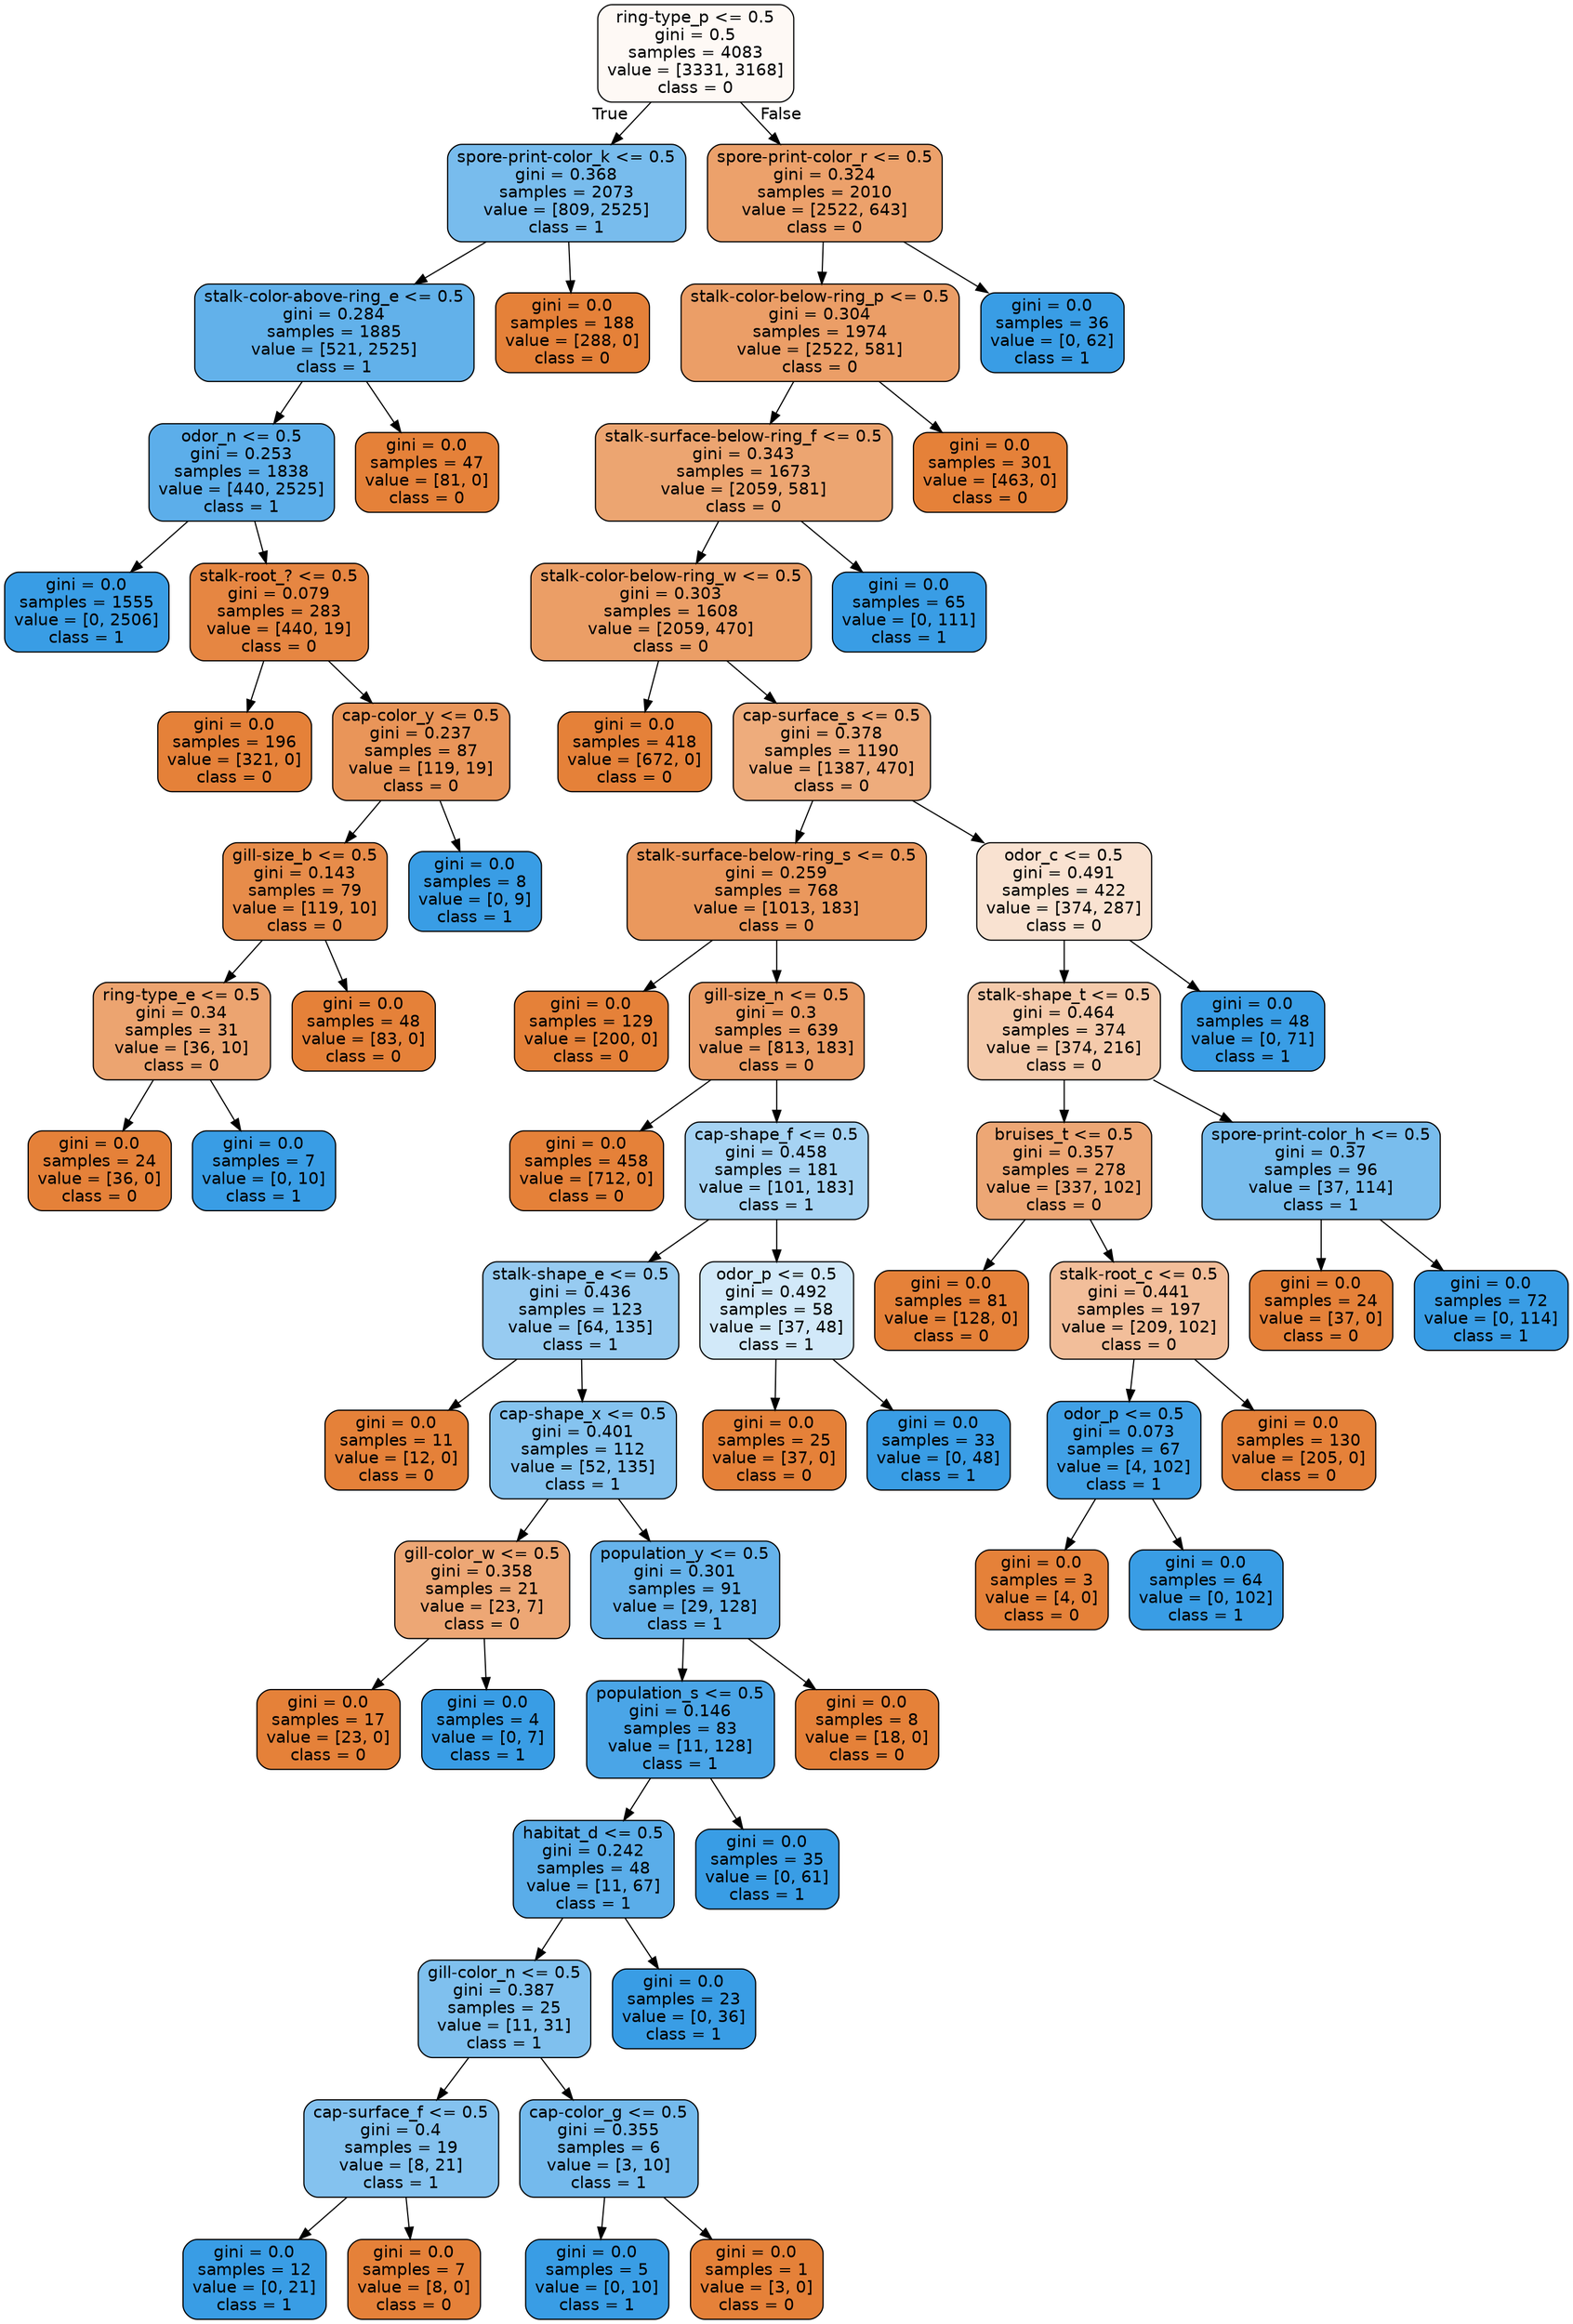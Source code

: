 digraph Tree {
node [shape=box, style="filled, rounded", color="black", fontname="helvetica"] ;
edge [fontname="helvetica"] ;
0 [label="ring-type_p <= 0.5\ngini = 0.5\nsamples = 4083\nvalue = [3331, 3168]\nclass = 0", fillcolor="#fef9f5"] ;
1 [label="spore-print-color_k <= 0.5\ngini = 0.368\nsamples = 2073\nvalue = [809, 2525]\nclass = 1", fillcolor="#78bced"] ;
0 -> 1 [labeldistance=2.5, labelangle=45, headlabel="True"] ;
2 [label="stalk-color-above-ring_e <= 0.5\ngini = 0.284\nsamples = 1885\nvalue = [521, 2525]\nclass = 1", fillcolor="#62b1ea"] ;
1 -> 2 ;
3 [label="odor_n <= 0.5\ngini = 0.253\nsamples = 1838\nvalue = [440, 2525]\nclass = 1", fillcolor="#5caeea"] ;
2 -> 3 ;
4 [label="gini = 0.0\nsamples = 1555\nvalue = [0, 2506]\nclass = 1", fillcolor="#399de5"] ;
3 -> 4 ;
5 [label="stalk-root_? <= 0.5\ngini = 0.079\nsamples = 283\nvalue = [440, 19]\nclass = 0", fillcolor="#e68642"] ;
3 -> 5 ;
6 [label="gini = 0.0\nsamples = 196\nvalue = [321, 0]\nclass = 0", fillcolor="#e58139"] ;
5 -> 6 ;
7 [label="cap-color_y <= 0.5\ngini = 0.237\nsamples = 87\nvalue = [119, 19]\nclass = 0", fillcolor="#e99559"] ;
5 -> 7 ;
8 [label="gill-size_b <= 0.5\ngini = 0.143\nsamples = 79\nvalue = [119, 10]\nclass = 0", fillcolor="#e78c4a"] ;
7 -> 8 ;
9 [label="ring-type_e <= 0.5\ngini = 0.34\nsamples = 31\nvalue = [36, 10]\nclass = 0", fillcolor="#eca470"] ;
8 -> 9 ;
10 [label="gini = 0.0\nsamples = 24\nvalue = [36, 0]\nclass = 0", fillcolor="#e58139"] ;
9 -> 10 ;
11 [label="gini = 0.0\nsamples = 7\nvalue = [0, 10]\nclass = 1", fillcolor="#399de5"] ;
9 -> 11 ;
12 [label="gini = 0.0\nsamples = 48\nvalue = [83, 0]\nclass = 0", fillcolor="#e58139"] ;
8 -> 12 ;
13 [label="gini = 0.0\nsamples = 8\nvalue = [0, 9]\nclass = 1", fillcolor="#399de5"] ;
7 -> 13 ;
14 [label="gini = 0.0\nsamples = 47\nvalue = [81, 0]\nclass = 0", fillcolor="#e58139"] ;
2 -> 14 ;
15 [label="gini = 0.0\nsamples = 188\nvalue = [288, 0]\nclass = 0", fillcolor="#e58139"] ;
1 -> 15 ;
16 [label="spore-print-color_r <= 0.5\ngini = 0.324\nsamples = 2010\nvalue = [2522, 643]\nclass = 0", fillcolor="#eca16b"] ;
0 -> 16 [labeldistance=2.5, labelangle=-45, headlabel="False"] ;
17 [label="stalk-color-below-ring_p <= 0.5\ngini = 0.304\nsamples = 1974\nvalue = [2522, 581]\nclass = 0", fillcolor="#eb9e67"] ;
16 -> 17 ;
18 [label="stalk-surface-below-ring_f <= 0.5\ngini = 0.343\nsamples = 1673\nvalue = [2059, 581]\nclass = 0", fillcolor="#eca571"] ;
17 -> 18 ;
19 [label="stalk-color-below-ring_w <= 0.5\ngini = 0.303\nsamples = 1608\nvalue = [2059, 470]\nclass = 0", fillcolor="#eb9e66"] ;
18 -> 19 ;
20 [label="gini = 0.0\nsamples = 418\nvalue = [672, 0]\nclass = 0", fillcolor="#e58139"] ;
19 -> 20 ;
21 [label="cap-surface_s <= 0.5\ngini = 0.378\nsamples = 1190\nvalue = [1387, 470]\nclass = 0", fillcolor="#eeac7c"] ;
19 -> 21 ;
22 [label="stalk-surface-below-ring_s <= 0.5\ngini = 0.259\nsamples = 768\nvalue = [1013, 183]\nclass = 0", fillcolor="#ea985d"] ;
21 -> 22 ;
23 [label="gini = 0.0\nsamples = 129\nvalue = [200, 0]\nclass = 0", fillcolor="#e58139"] ;
22 -> 23 ;
24 [label="gill-size_n <= 0.5\ngini = 0.3\nsamples = 639\nvalue = [813, 183]\nclass = 0", fillcolor="#eb9d66"] ;
22 -> 24 ;
25 [label="gini = 0.0\nsamples = 458\nvalue = [712, 0]\nclass = 0", fillcolor="#e58139"] ;
24 -> 25 ;
26 [label="cap-shape_f <= 0.5\ngini = 0.458\nsamples = 181\nvalue = [101, 183]\nclass = 1", fillcolor="#a6d3f3"] ;
24 -> 26 ;
27 [label="stalk-shape_e <= 0.5\ngini = 0.436\nsamples = 123\nvalue = [64, 135]\nclass = 1", fillcolor="#97cbf1"] ;
26 -> 27 ;
28 [label="gini = 0.0\nsamples = 11\nvalue = [12, 0]\nclass = 0", fillcolor="#e58139"] ;
27 -> 28 ;
29 [label="cap-shape_x <= 0.5\ngini = 0.401\nsamples = 112\nvalue = [52, 135]\nclass = 1", fillcolor="#85c3ef"] ;
27 -> 29 ;
30 [label="gill-color_w <= 0.5\ngini = 0.358\nsamples = 21\nvalue = [23, 7]\nclass = 0", fillcolor="#eda775"] ;
29 -> 30 ;
31 [label="gini = 0.0\nsamples = 17\nvalue = [23, 0]\nclass = 0", fillcolor="#e58139"] ;
30 -> 31 ;
32 [label="gini = 0.0\nsamples = 4\nvalue = [0, 7]\nclass = 1", fillcolor="#399de5"] ;
30 -> 32 ;
33 [label="population_y <= 0.5\ngini = 0.301\nsamples = 91\nvalue = [29, 128]\nclass = 1", fillcolor="#66b3eb"] ;
29 -> 33 ;
34 [label="population_s <= 0.5\ngini = 0.146\nsamples = 83\nvalue = [11, 128]\nclass = 1", fillcolor="#4aa5e7"] ;
33 -> 34 ;
35 [label="habitat_d <= 0.5\ngini = 0.242\nsamples = 48\nvalue = [11, 67]\nclass = 1", fillcolor="#5aade9"] ;
34 -> 35 ;
36 [label="gill-color_n <= 0.5\ngini = 0.387\nsamples = 25\nvalue = [11, 31]\nclass = 1", fillcolor="#7fc0ee"] ;
35 -> 36 ;
37 [label="cap-surface_f <= 0.5\ngini = 0.4\nsamples = 19\nvalue = [8, 21]\nclass = 1", fillcolor="#84c2ef"] ;
36 -> 37 ;
38 [label="gini = 0.0\nsamples = 12\nvalue = [0, 21]\nclass = 1", fillcolor="#399de5"] ;
37 -> 38 ;
39 [label="gini = 0.0\nsamples = 7\nvalue = [8, 0]\nclass = 0", fillcolor="#e58139"] ;
37 -> 39 ;
40 [label="cap-color_g <= 0.5\ngini = 0.355\nsamples = 6\nvalue = [3, 10]\nclass = 1", fillcolor="#74baed"] ;
36 -> 40 ;
41 [label="gini = 0.0\nsamples = 5\nvalue = [0, 10]\nclass = 1", fillcolor="#399de5"] ;
40 -> 41 ;
42 [label="gini = 0.0\nsamples = 1\nvalue = [3, 0]\nclass = 0", fillcolor="#e58139"] ;
40 -> 42 ;
43 [label="gini = 0.0\nsamples = 23\nvalue = [0, 36]\nclass = 1", fillcolor="#399de5"] ;
35 -> 43 ;
44 [label="gini = 0.0\nsamples = 35\nvalue = [0, 61]\nclass = 1", fillcolor="#399de5"] ;
34 -> 44 ;
45 [label="gini = 0.0\nsamples = 8\nvalue = [18, 0]\nclass = 0", fillcolor="#e58139"] ;
33 -> 45 ;
46 [label="odor_p <= 0.5\ngini = 0.492\nsamples = 58\nvalue = [37, 48]\nclass = 1", fillcolor="#d2e9f9"] ;
26 -> 46 ;
47 [label="gini = 0.0\nsamples = 25\nvalue = [37, 0]\nclass = 0", fillcolor="#e58139"] ;
46 -> 47 ;
48 [label="gini = 0.0\nsamples = 33\nvalue = [0, 48]\nclass = 1", fillcolor="#399de5"] ;
46 -> 48 ;
49 [label="odor_c <= 0.5\ngini = 0.491\nsamples = 422\nvalue = [374, 287]\nclass = 0", fillcolor="#f9e2d1"] ;
21 -> 49 ;
50 [label="stalk-shape_t <= 0.5\ngini = 0.464\nsamples = 374\nvalue = [374, 216]\nclass = 0", fillcolor="#f4caab"] ;
49 -> 50 ;
51 [label="bruises_t <= 0.5\ngini = 0.357\nsamples = 278\nvalue = [337, 102]\nclass = 0", fillcolor="#eda775"] ;
50 -> 51 ;
52 [label="gini = 0.0\nsamples = 81\nvalue = [128, 0]\nclass = 0", fillcolor="#e58139"] ;
51 -> 52 ;
53 [label="stalk-root_c <= 0.5\ngini = 0.441\nsamples = 197\nvalue = [209, 102]\nclass = 0", fillcolor="#f2be9a"] ;
51 -> 53 ;
54 [label="odor_p <= 0.5\ngini = 0.073\nsamples = 67\nvalue = [4, 102]\nclass = 1", fillcolor="#41a1e6"] ;
53 -> 54 ;
55 [label="gini = 0.0\nsamples = 3\nvalue = [4, 0]\nclass = 0", fillcolor="#e58139"] ;
54 -> 55 ;
56 [label="gini = 0.0\nsamples = 64\nvalue = [0, 102]\nclass = 1", fillcolor="#399de5"] ;
54 -> 56 ;
57 [label="gini = 0.0\nsamples = 130\nvalue = [205, 0]\nclass = 0", fillcolor="#e58139"] ;
53 -> 57 ;
58 [label="spore-print-color_h <= 0.5\ngini = 0.37\nsamples = 96\nvalue = [37, 114]\nclass = 1", fillcolor="#79bded"] ;
50 -> 58 ;
59 [label="gini = 0.0\nsamples = 24\nvalue = [37, 0]\nclass = 0", fillcolor="#e58139"] ;
58 -> 59 ;
60 [label="gini = 0.0\nsamples = 72\nvalue = [0, 114]\nclass = 1", fillcolor="#399de5"] ;
58 -> 60 ;
61 [label="gini = 0.0\nsamples = 48\nvalue = [0, 71]\nclass = 1", fillcolor="#399de5"] ;
49 -> 61 ;
62 [label="gini = 0.0\nsamples = 65\nvalue = [0, 111]\nclass = 1", fillcolor="#399de5"] ;
18 -> 62 ;
63 [label="gini = 0.0\nsamples = 301\nvalue = [463, 0]\nclass = 0", fillcolor="#e58139"] ;
17 -> 63 ;
64 [label="gini = 0.0\nsamples = 36\nvalue = [0, 62]\nclass = 1", fillcolor="#399de5"] ;
16 -> 64 ;
}